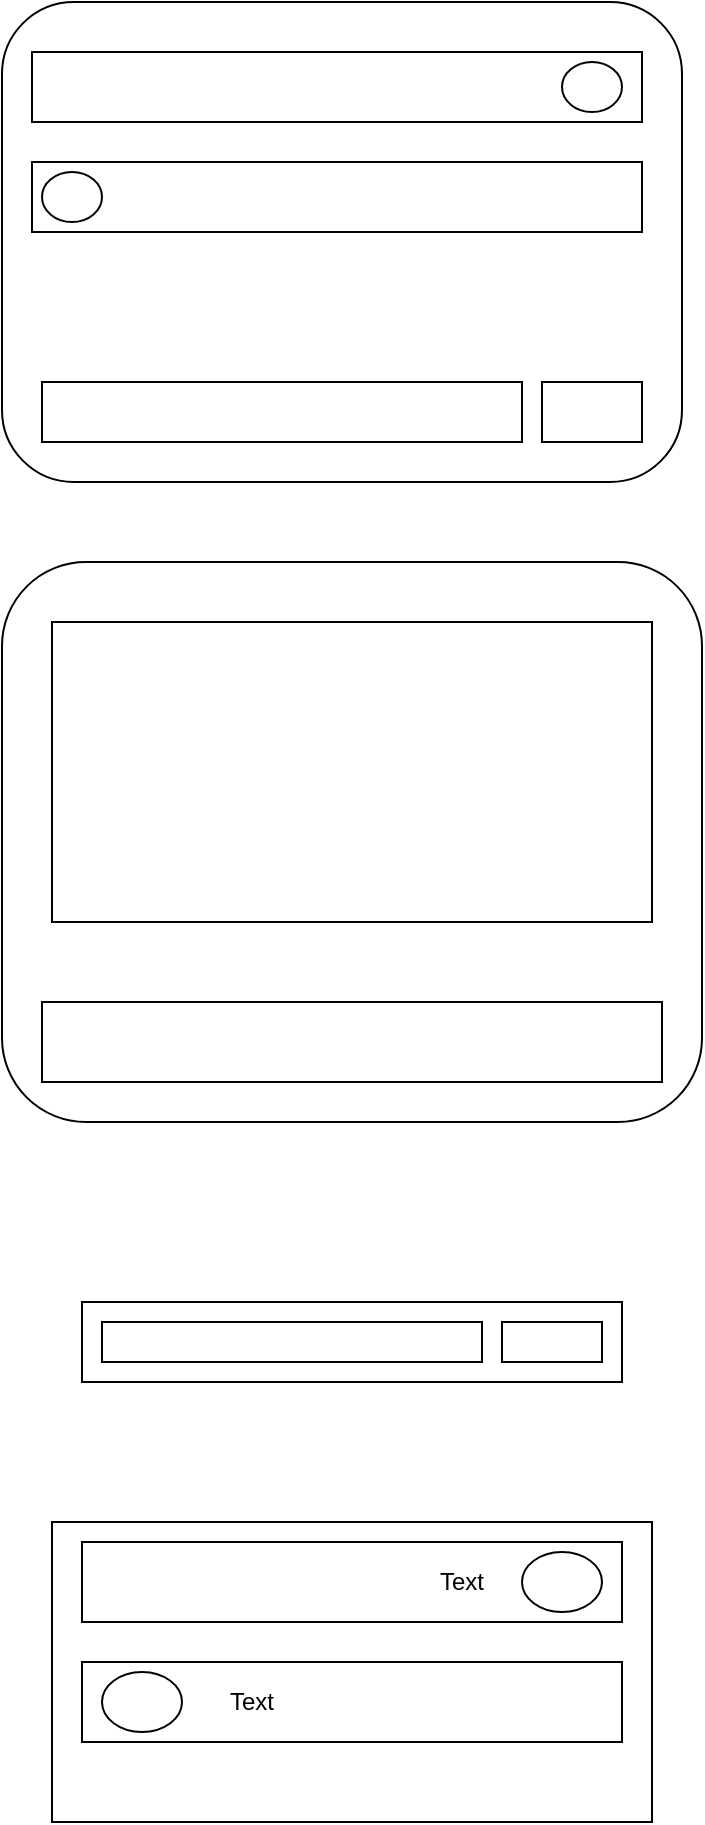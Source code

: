 <mxfile>
    <diagram id="OxZiYUlljrhtif5xbD5O" name="Page-1">
        <mxGraphModel dx="1232" dy="967" grid="1" gridSize="10" guides="1" tooltips="1" connect="1" arrows="1" fold="1" page="1" pageScale="1" pageWidth="850" pageHeight="1100" math="0" shadow="0">
            <root>
                <mxCell id="0"/>
                <mxCell id="1" parent="0"/>
                <mxCell id="2" value="" style="whiteSpace=wrap;html=1;perimeterSpacing=0;rounded=1;" parent="1" vertex="1">
                    <mxGeometry x="40" y="30" width="340" height="240" as="geometry"/>
                </mxCell>
                <mxCell id="3" value="" style="whiteSpace=wrap;html=1;" parent="1" vertex="1">
                    <mxGeometry x="60" y="220" width="240" height="30" as="geometry"/>
                </mxCell>
                <mxCell id="4" value="" style="whiteSpace=wrap;html=1;" parent="1" vertex="1">
                    <mxGeometry x="310" y="220" width="50" height="30" as="geometry"/>
                </mxCell>
                <mxCell id="5" value="" style="whiteSpace=wrap;html=1;" parent="1" vertex="1">
                    <mxGeometry x="55" y="55" width="305" height="35" as="geometry"/>
                </mxCell>
                <mxCell id="7" value="" style="ellipse;whiteSpace=wrap;html=1;" parent="1" vertex="1">
                    <mxGeometry x="320" y="60" width="30" height="25" as="geometry"/>
                </mxCell>
                <mxCell id="aKAZYNkEOOL7jfAx2js2-8" value="" style="whiteSpace=wrap;html=1;rounded=1;glass=0;shadow=0;" vertex="1" parent="1">
                    <mxGeometry x="40" y="310" width="350" height="280" as="geometry"/>
                </mxCell>
                <mxCell id="aKAZYNkEOOL7jfAx2js2-9" value="" style="whiteSpace=wrap;html=1;" vertex="1" parent="1">
                    <mxGeometry x="65" y="340" width="300" height="150" as="geometry"/>
                </mxCell>
                <mxCell id="aKAZYNkEOOL7jfAx2js2-10" value="" style="whiteSpace=wrap;html=1;" vertex="1" parent="1">
                    <mxGeometry x="60" y="530" width="310" height="40" as="geometry"/>
                </mxCell>
                <mxCell id="059Y_WslWZ4wvJ4I5_HB-12" value="" style="whiteSpace=wrap;html=1;" vertex="1" parent="1">
                    <mxGeometry x="55" y="110" width="305" height="35" as="geometry"/>
                </mxCell>
                <mxCell id="059Y_WslWZ4wvJ4I5_HB-13" value="" style="ellipse;whiteSpace=wrap;html=1;" vertex="1" parent="1">
                    <mxGeometry x="60" y="115" width="30" height="25" as="geometry"/>
                </mxCell>
                <mxCell id="059Y_WslWZ4wvJ4I5_HB-15" value="" style="whiteSpace=wrap;html=1;" vertex="1" parent="1">
                    <mxGeometry x="80" y="680" width="270" height="40" as="geometry"/>
                </mxCell>
                <mxCell id="059Y_WslWZ4wvJ4I5_HB-16" value="" style="whiteSpace=wrap;html=1;" vertex="1" parent="1">
                    <mxGeometry x="90" y="690" width="190" height="20" as="geometry"/>
                </mxCell>
                <mxCell id="059Y_WslWZ4wvJ4I5_HB-17" value="" style="whiteSpace=wrap;html=1;" vertex="1" parent="1">
                    <mxGeometry x="290" y="690" width="50" height="20" as="geometry"/>
                </mxCell>
                <mxCell id="059Y_WslWZ4wvJ4I5_HB-18" value="" style="whiteSpace=wrap;html=1;" vertex="1" parent="1">
                    <mxGeometry x="65" y="790" width="300" height="150" as="geometry"/>
                </mxCell>
                <mxCell id="059Y_WslWZ4wvJ4I5_HB-19" value="" style="whiteSpace=wrap;html=1;" vertex="1" parent="1">
                    <mxGeometry x="80" y="800" width="270" height="40" as="geometry"/>
                </mxCell>
                <mxCell id="059Y_WslWZ4wvJ4I5_HB-20" value="" style="whiteSpace=wrap;html=1;" vertex="1" parent="1">
                    <mxGeometry x="80" y="860" width="270" height="40" as="geometry"/>
                </mxCell>
                <mxCell id="059Y_WslWZ4wvJ4I5_HB-21" value="" style="ellipse;whiteSpace=wrap;html=1;rounded=1;shadow=0;glass=0;sketch=0;" vertex="1" parent="1">
                    <mxGeometry x="300" y="805" width="40" height="30" as="geometry"/>
                </mxCell>
                <mxCell id="059Y_WslWZ4wvJ4I5_HB-22" value="" style="ellipse;whiteSpace=wrap;html=1;rounded=1;shadow=0;glass=0;sketch=0;" vertex="1" parent="1">
                    <mxGeometry x="90" y="865" width="40" height="30" as="geometry"/>
                </mxCell>
                <mxCell id="059Y_WslWZ4wvJ4I5_HB-23" value="Text" style="text;strokeColor=none;align=center;fillColor=none;html=1;verticalAlign=middle;whiteSpace=wrap;rounded=0;shadow=0;glass=0;sketch=0;" vertex="1" parent="1">
                    <mxGeometry x="240" y="805" width="60" height="30" as="geometry"/>
                </mxCell>
                <mxCell id="059Y_WslWZ4wvJ4I5_HB-25" value="Text" style="text;strokeColor=none;align=center;fillColor=none;html=1;verticalAlign=middle;whiteSpace=wrap;rounded=0;shadow=0;glass=0;sketch=0;" vertex="1" parent="1">
                    <mxGeometry x="135" y="865" width="60" height="30" as="geometry"/>
                </mxCell>
            </root>
        </mxGraphModel>
    </diagram>
</mxfile>